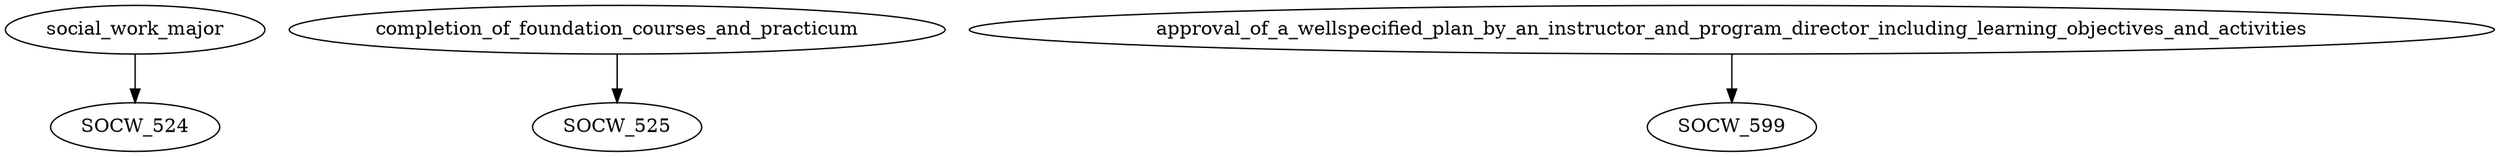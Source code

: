 digraph G {
    edge [color=black];
    social_work_major -> SOCW_524;
    edge [color=black];
    completion_of_foundation_courses_and_practicum -> SOCW_525;
    edge [color=black];
    approval_of_a_wellspecified_plan_by_an_instructor_and_program_director_including_learning_objectives_and_activities -> SOCW_599;
}
